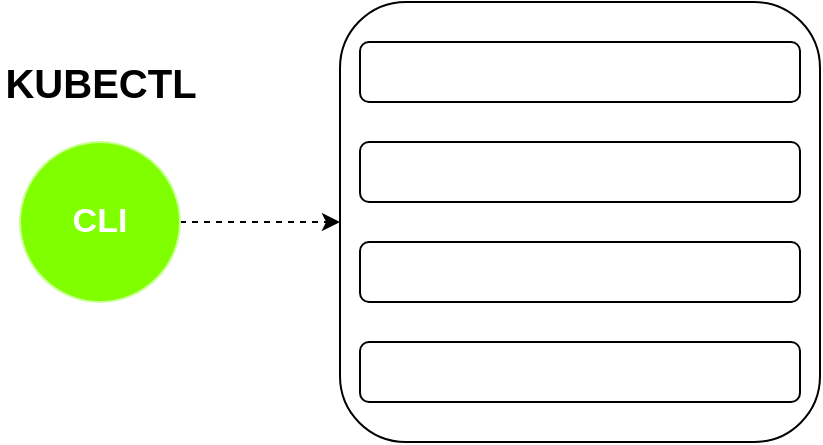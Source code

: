 <mxfile version="24.5.4" type="github">
  <diagram name="Page-1" id="aRzWIqIFv2-Xz2Iu4Ntp">
    <mxGraphModel dx="880" dy="506" grid="1" gridSize="10" guides="1" tooltips="1" connect="1" arrows="1" fold="1" page="1" pageScale="1" pageWidth="850" pageHeight="1100" math="0" shadow="0">
      <root>
        <mxCell id="0" />
        <mxCell id="1" parent="0" />
        <mxCell id="-e87PkYkPOGHZXXSn24K-1" value="" style="rounded=1;whiteSpace=wrap;html=1;" parent="1" vertex="1">
          <mxGeometry x="250" y="140" width="240" height="220" as="geometry" />
        </mxCell>
        <mxCell id="-e87PkYkPOGHZXXSn24K-2" value="" style="rounded=1;whiteSpace=wrap;html=1;" parent="1" vertex="1">
          <mxGeometry x="260" y="160" width="220" height="30" as="geometry" />
        </mxCell>
        <mxCell id="-e87PkYkPOGHZXXSn24K-3" value="" style="rounded=1;whiteSpace=wrap;html=1;" parent="1" vertex="1">
          <mxGeometry x="260" y="210" width="220" height="30" as="geometry" />
        </mxCell>
        <mxCell id="-e87PkYkPOGHZXXSn24K-4" value="" style="rounded=1;whiteSpace=wrap;html=1;" parent="1" vertex="1">
          <mxGeometry x="260" y="260" width="220" height="30" as="geometry" />
        </mxCell>
        <mxCell id="-e87PkYkPOGHZXXSn24K-5" value="" style="rounded=1;whiteSpace=wrap;html=1;" parent="1" vertex="1">
          <mxGeometry x="260" y="310" width="220" height="30" as="geometry" />
        </mxCell>
        <mxCell id="-e87PkYkPOGHZXXSn24K-8" style="edgeStyle=orthogonalEdgeStyle;rounded=0;orthogonalLoop=1;jettySize=auto;html=1;entryX=0;entryY=0.5;entryDx=0;entryDy=0;dashed=1;" parent="1" source="-e87PkYkPOGHZXXSn24K-7" target="-e87PkYkPOGHZXXSn24K-1" edge="1">
          <mxGeometry relative="1" as="geometry" />
        </mxCell>
        <mxCell id="-e87PkYkPOGHZXXSn24K-7" value="&lt;font face=&quot;Helvetica&quot; style=&quot;font-size: 17px;&quot; color=&quot;#ffffff&quot;&gt;&lt;b style=&quot;&quot;&gt;CLI&lt;/b&gt;&lt;/font&gt;" style="ellipse;whiteSpace=wrap;html=1;aspect=fixed;fillColor=#80FF00;strokeColor=#CCFF99;" parent="1" vertex="1">
          <mxGeometry x="90" y="210" width="80" height="80" as="geometry" />
        </mxCell>
        <mxCell id="-e87PkYkPOGHZXXSn24K-10" value="&lt;font style=&quot;font-size: 20px;&quot;&gt;KUBECTL&lt;/font&gt;" style="text;strokeColor=none;fillColor=none;html=1;fontSize=24;fontStyle=1;verticalAlign=middle;align=center;" parent="1" vertex="1">
          <mxGeometry x="80" y="160" width="100" height="40" as="geometry" />
        </mxCell>
      </root>
    </mxGraphModel>
  </diagram>
</mxfile>

